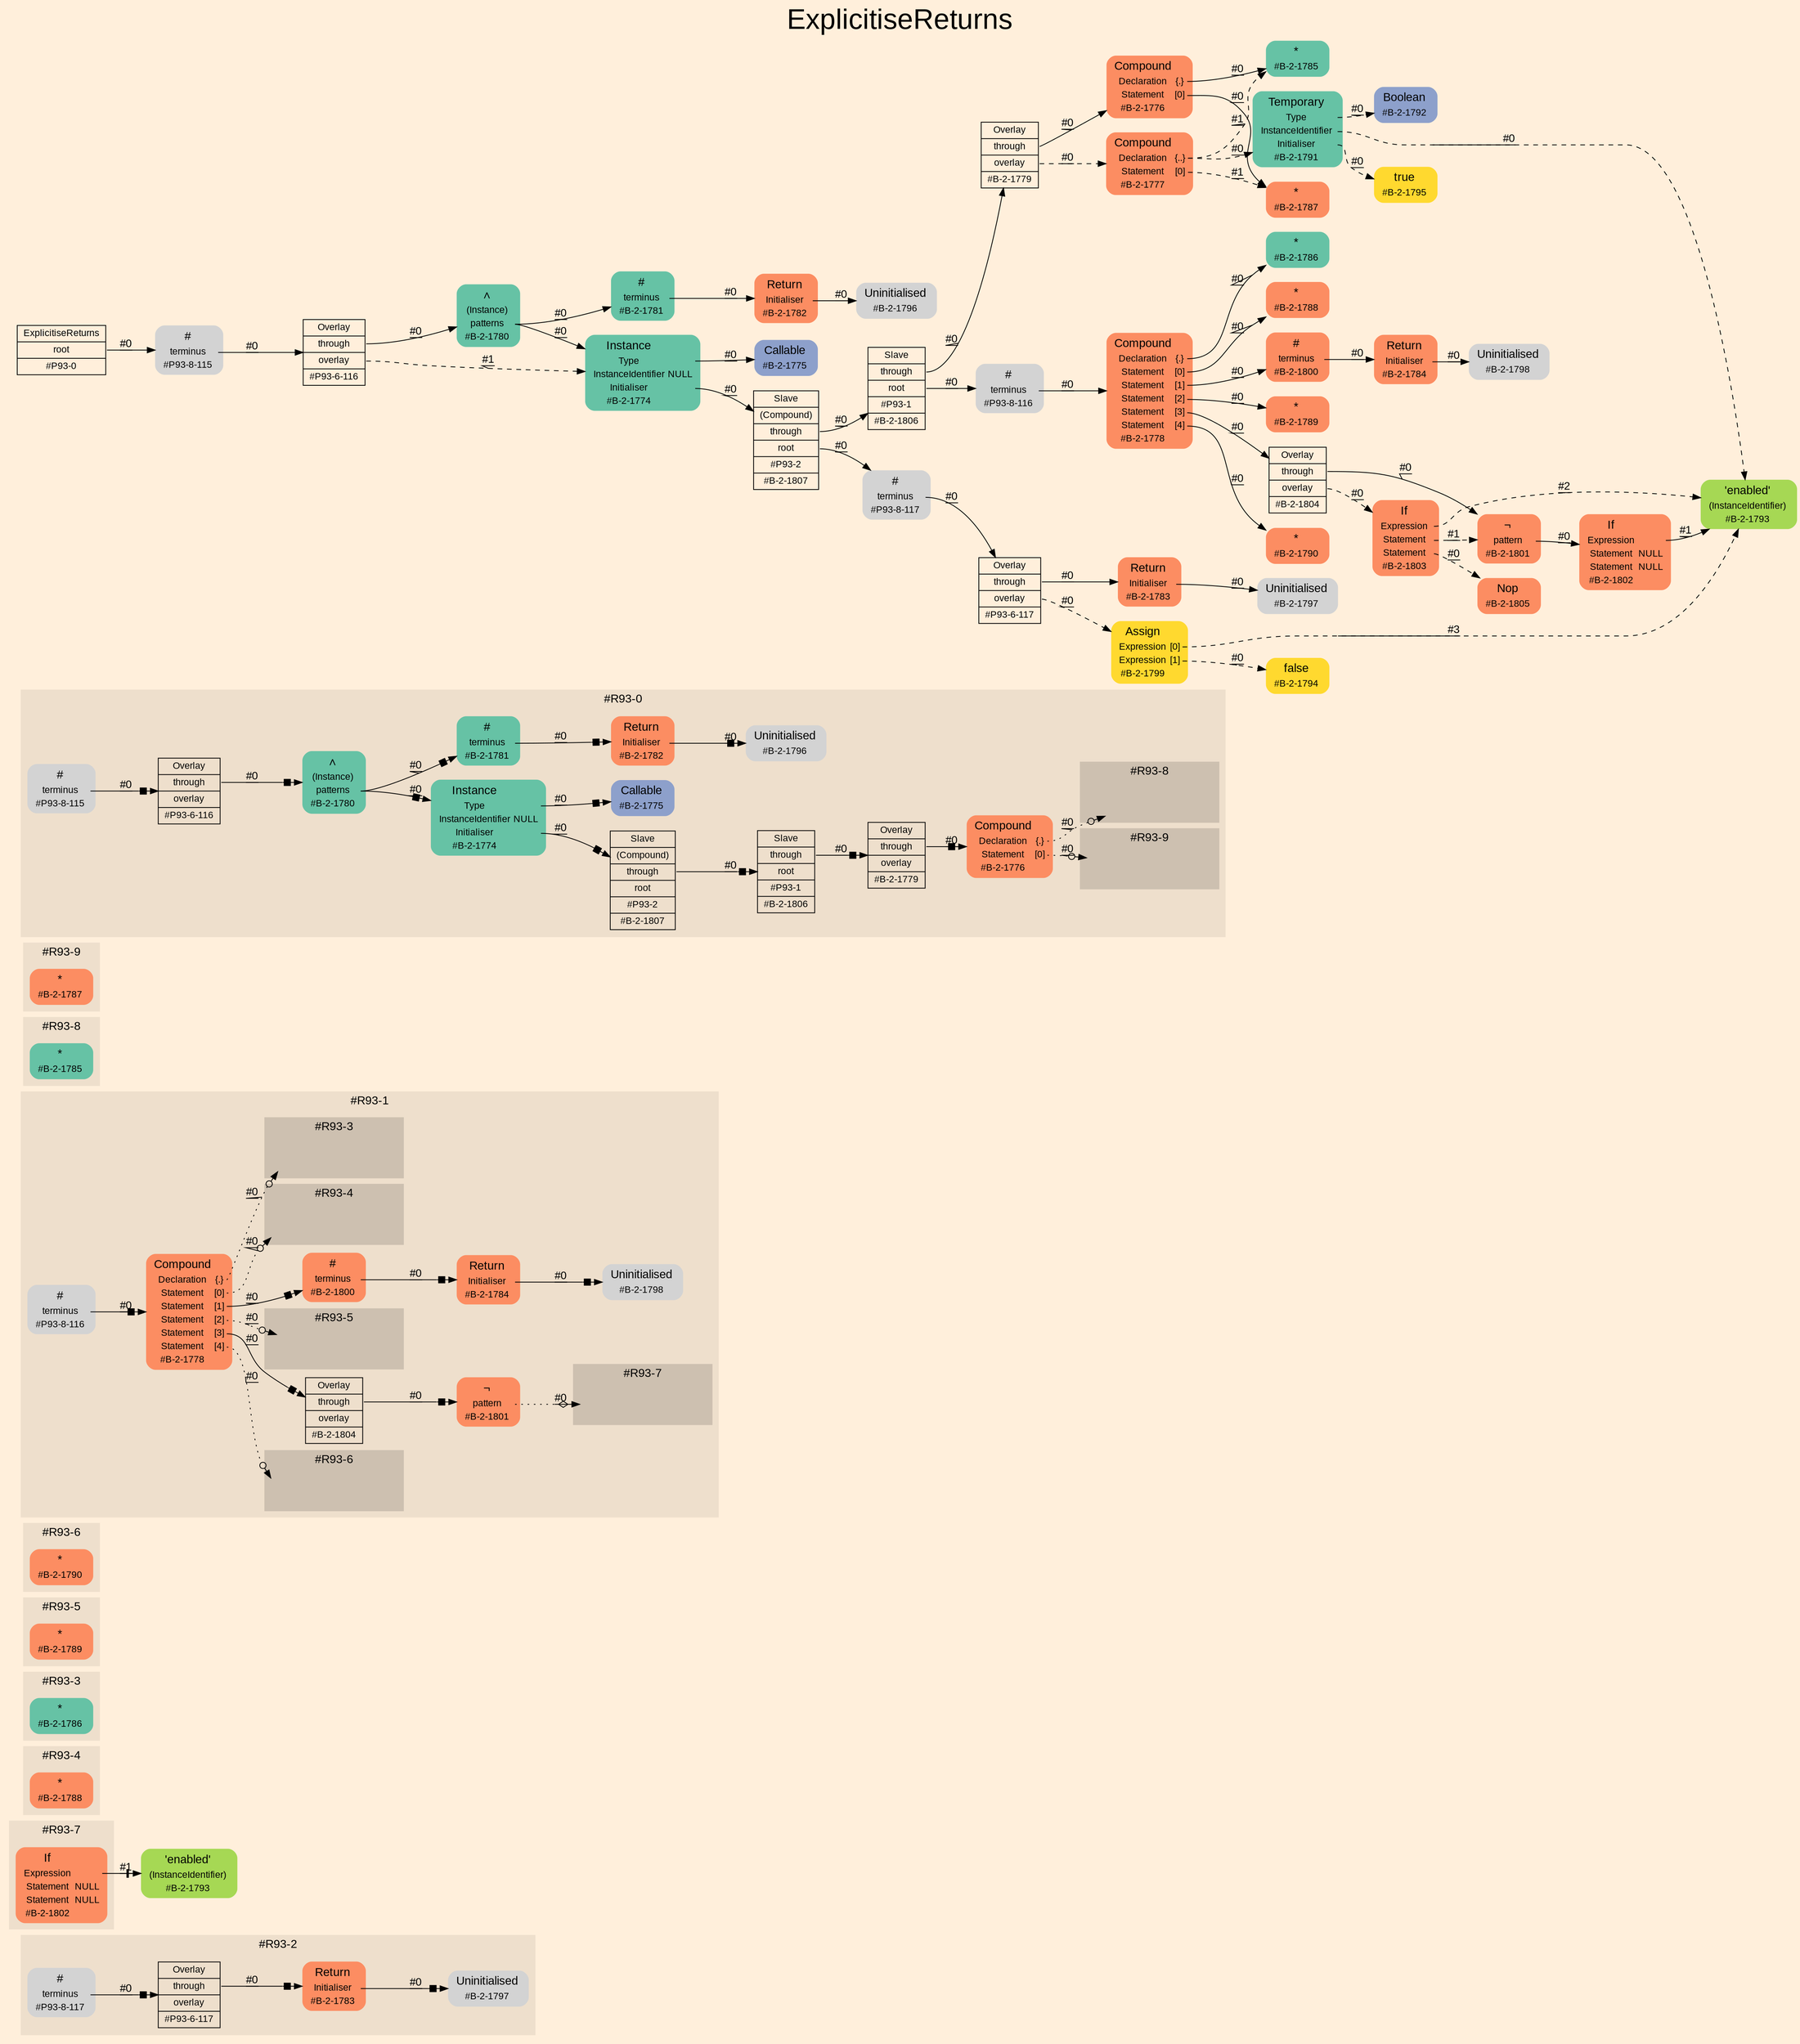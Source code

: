 digraph "ExplicitiseReturns" {
label = "ExplicitiseReturns"
labelloc = t
fontsize = "36"
graph [
    rankdir = "LR"
    ranksep = 0.3
    bgcolor = antiquewhite1
    color = black
    fontcolor = black
    fontname = "Arial"
];
node [
    fontname = "Arial"
];
edge [
    fontname = "Arial"
];

// -------------------- figure #R93-2 --------------------
subgraph "cluster#R93-2" {
    label = "#R93-2"
    style = "filled"
    color = antiquewhite2
    fontsize = "15"
    "#R93-2 / #B-2-1797" [
        shape = "plaintext"
        label = <<TABLE BORDER="0" CELLBORDER="0" CELLSPACING="0">
         <TR><TD><FONT POINT-SIZE="15.0">Uninitialised</FONT></TD><TD></TD></TR>
         <TR><TD>#B-2-1797</TD><TD PORT="port0"></TD></TR>
        </TABLE>>
        style = "rounded,filled"
        fontsize = "12"
    ];
    
    "#R93-2 / #B-2-1783" [
        shape = "plaintext"
        fillcolor = "/set28/2"
        label = <<TABLE BORDER="0" CELLBORDER="0" CELLSPACING="0">
         <TR><TD><FONT POINT-SIZE="15.0">Return</FONT></TD><TD></TD></TR>
         <TR><TD>Initialiser</TD><TD PORT="port0"></TD></TR>
         <TR><TD>#B-2-1783</TD><TD PORT="port1"></TD></TR>
        </TABLE>>
        style = "rounded,filled"
        fontsize = "12"
    ];
    
    "#R93-2 / #P93-8-117" [
        shape = "plaintext"
        label = <<TABLE BORDER="0" CELLBORDER="0" CELLSPACING="0">
         <TR><TD><FONT POINT-SIZE="15.0">#</FONT></TD><TD></TD></TR>
         <TR><TD>terminus</TD><TD PORT="port0"></TD></TR>
         <TR><TD>#P93-8-117</TD><TD PORT="port1"></TD></TR>
        </TABLE>>
        style = "rounded,filled"
        fontsize = "12"
    ];
    
    "#R93-2 / #P93-6-117" [
        shape = "record"
        fillcolor = antiquewhite2
        label = "<fixed> Overlay | <port0> through | <port1> overlay | <port2> #P93-6-117"
        style = "filled"
        fontsize = "12"
        color = black
        fontcolor = black
    ];
    
}


// -------------------- figure #R93-7 --------------------
"#R93-7 / #B-2-1793" [
    shape = "plaintext"
    fillcolor = "/set28/5"
    label = <<TABLE BORDER="0" CELLBORDER="0" CELLSPACING="0">
     <TR><TD><FONT POINT-SIZE="15.0">'enabled'</FONT></TD><TD></TD></TR>
     <TR><TD>(InstanceIdentifier)</TD><TD PORT="port0"></TD></TR>
     <TR><TD>#B-2-1793</TD><TD PORT="port1"></TD></TR>
    </TABLE>>
    style = "rounded,filled"
    fontsize = "12"
];

subgraph "cluster#R93-7" {
    label = "#R93-7"
    style = "filled"
    color = antiquewhite2
    fontsize = "15"
    "#R93-7 / #B-2-1802" [
        shape = "plaintext"
        fillcolor = "/set28/2"
        label = <<TABLE BORDER="0" CELLBORDER="0" CELLSPACING="0">
         <TR><TD><FONT POINT-SIZE="15.0">If</FONT></TD><TD></TD></TR>
         <TR><TD>Expression</TD><TD PORT="port0"></TD></TR>
         <TR><TD>Statement</TD><TD PORT="port1">NULL</TD></TR>
         <TR><TD>Statement</TD><TD PORT="port2">NULL</TD></TR>
         <TR><TD>#B-2-1802</TD><TD PORT="port3"></TD></TR>
        </TABLE>>
        style = "rounded,filled"
        fontsize = "12"
    ];
    
}


// -------------------- figure #R93-4 --------------------
subgraph "cluster#R93-4" {
    label = "#R93-4"
    style = "filled"
    color = antiquewhite2
    fontsize = "15"
    "#R93-4 / #B-2-1788" [
        shape = "plaintext"
        fillcolor = "/set28/2"
        label = <<TABLE BORDER="0" CELLBORDER="0" CELLSPACING="0">
         <TR><TD><FONT POINT-SIZE="15.0">*</FONT></TD><TD></TD></TR>
         <TR><TD>#B-2-1788</TD><TD PORT="port0"></TD></TR>
        </TABLE>>
        style = "rounded,filled"
        fontsize = "12"
    ];
    
}


// -------------------- figure #R93-3 --------------------
subgraph "cluster#R93-3" {
    label = "#R93-3"
    style = "filled"
    color = antiquewhite2
    fontsize = "15"
    "#R93-3 / #B-2-1786" [
        shape = "plaintext"
        fillcolor = "/set28/1"
        label = <<TABLE BORDER="0" CELLBORDER="0" CELLSPACING="0">
         <TR><TD><FONT POINT-SIZE="15.0">*</FONT></TD><TD></TD></TR>
         <TR><TD>#B-2-1786</TD><TD PORT="port0"></TD></TR>
        </TABLE>>
        style = "rounded,filled"
        fontsize = "12"
    ];
    
}


// -------------------- figure #R93-5 --------------------
subgraph "cluster#R93-5" {
    label = "#R93-5"
    style = "filled"
    color = antiquewhite2
    fontsize = "15"
    "#R93-5 / #B-2-1789" [
        shape = "plaintext"
        fillcolor = "/set28/2"
        label = <<TABLE BORDER="0" CELLBORDER="0" CELLSPACING="0">
         <TR><TD><FONT POINT-SIZE="15.0">*</FONT></TD><TD></TD></TR>
         <TR><TD>#B-2-1789</TD><TD PORT="port0"></TD></TR>
        </TABLE>>
        style = "rounded,filled"
        fontsize = "12"
    ];
    
}


// -------------------- figure #R93-6 --------------------
subgraph "cluster#R93-6" {
    label = "#R93-6"
    style = "filled"
    color = antiquewhite2
    fontsize = "15"
    "#R93-6 / #B-2-1790" [
        shape = "plaintext"
        fillcolor = "/set28/2"
        label = <<TABLE BORDER="0" CELLBORDER="0" CELLSPACING="0">
         <TR><TD><FONT POINT-SIZE="15.0">*</FONT></TD><TD></TD></TR>
         <TR><TD>#B-2-1790</TD><TD PORT="port0"></TD></TR>
        </TABLE>>
        style = "rounded,filled"
        fontsize = "12"
    ];
    
}


// -------------------- figure #R93-1 --------------------
subgraph "cluster#R93-1" {
    label = "#R93-1"
    style = "filled"
    color = antiquewhite2
    fontsize = "15"
    "#R93-1 / #B-2-1804" [
        shape = "record"
        fillcolor = antiquewhite2
        label = "<fixed> Overlay | <port0> through | <port1> overlay | <port2> #B-2-1804"
        style = "filled"
        fontsize = "12"
        color = black
        fontcolor = black
    ];
    
    "#R93-1 / #B-2-1778" [
        shape = "plaintext"
        fillcolor = "/set28/2"
        label = <<TABLE BORDER="0" CELLBORDER="0" CELLSPACING="0">
         <TR><TD><FONT POINT-SIZE="15.0">Compound</FONT></TD><TD></TD></TR>
         <TR><TD>Declaration</TD><TD PORT="port0">{.}</TD></TR>
         <TR><TD>Statement</TD><TD PORT="port1">[0]</TD></TR>
         <TR><TD>Statement</TD><TD PORT="port2">[1]</TD></TR>
         <TR><TD>Statement</TD><TD PORT="port3">[2]</TD></TR>
         <TR><TD>Statement</TD><TD PORT="port4">[3]</TD></TR>
         <TR><TD>Statement</TD><TD PORT="port5">[4]</TD></TR>
         <TR><TD>#B-2-1778</TD><TD PORT="port6"></TD></TR>
        </TABLE>>
        style = "rounded,filled"
        fontsize = "12"
    ];
    
    "#R93-1 / #B-2-1801" [
        shape = "plaintext"
        fillcolor = "/set28/2"
        label = <<TABLE BORDER="0" CELLBORDER="0" CELLSPACING="0">
         <TR><TD><FONT POINT-SIZE="15.0">¬</FONT></TD><TD></TD></TR>
         <TR><TD>pattern</TD><TD PORT="port0"></TD></TR>
         <TR><TD>#B-2-1801</TD><TD PORT="port1"></TD></TR>
        </TABLE>>
        style = "rounded,filled"
        fontsize = "12"
    ];
    
    "#R93-1 / #B-2-1784" [
        shape = "plaintext"
        fillcolor = "/set28/2"
        label = <<TABLE BORDER="0" CELLBORDER="0" CELLSPACING="0">
         <TR><TD><FONT POINT-SIZE="15.0">Return</FONT></TD><TD></TD></TR>
         <TR><TD>Initialiser</TD><TD PORT="port0"></TD></TR>
         <TR><TD>#B-2-1784</TD><TD PORT="port1"></TD></TR>
        </TABLE>>
        style = "rounded,filled"
        fontsize = "12"
    ];
    
    "#R93-1 / #P93-8-116" [
        shape = "plaintext"
        label = <<TABLE BORDER="0" CELLBORDER="0" CELLSPACING="0">
         <TR><TD><FONT POINT-SIZE="15.0">#</FONT></TD><TD></TD></TR>
         <TR><TD>terminus</TD><TD PORT="port0"></TD></TR>
         <TR><TD>#P93-8-116</TD><TD PORT="port1"></TD></TR>
        </TABLE>>
        style = "rounded,filled"
        fontsize = "12"
    ];
    
    "#R93-1 / #B-2-1800" [
        shape = "plaintext"
        fillcolor = "/set28/2"
        label = <<TABLE BORDER="0" CELLBORDER="0" CELLSPACING="0">
         <TR><TD><FONT POINT-SIZE="15.0">#</FONT></TD><TD></TD></TR>
         <TR><TD>terminus</TD><TD PORT="port0"></TD></TR>
         <TR><TD>#B-2-1800</TD><TD PORT="port1"></TD></TR>
        </TABLE>>
        style = "rounded,filled"
        fontsize = "12"
    ];
    
    "#R93-1 / #B-2-1798" [
        shape = "plaintext"
        label = <<TABLE BORDER="0" CELLBORDER="0" CELLSPACING="0">
         <TR><TD><FONT POINT-SIZE="15.0">Uninitialised</FONT></TD><TD></TD></TR>
         <TR><TD>#B-2-1798</TD><TD PORT="port0"></TD></TR>
        </TABLE>>
        style = "rounded,filled"
        fontsize = "12"
    ];
    
    subgraph "cluster#R93-1 / #R93-6" {
        label = "#R93-6"
        style = "filled"
        color = antiquewhite3
        fontsize = "15"
        "#R93-1 / #0 / #B-2-1790" [
            shape = "none"
            style = "invisible"
        ];
        
    }
    
    subgraph "cluster#R93-1 / #R93-5" {
        label = "#R93-5"
        style = "filled"
        color = antiquewhite3
        fontsize = "15"
        "#R93-1 / #0 / #B-2-1789" [
            shape = "none"
            style = "invisible"
        ];
        
    }
    
    subgraph "cluster#R93-1 / #R93-3" {
        label = "#R93-3"
        style = "filled"
        color = antiquewhite3
        fontsize = "15"
        "#R93-1 / #0 / #B-2-1786" [
            shape = "none"
            style = "invisible"
        ];
        
    }
    
    subgraph "cluster#R93-1 / #R93-4" {
        label = "#R93-4"
        style = "filled"
        color = antiquewhite3
        fontsize = "15"
        "#R93-1 / #0 / #B-2-1788" [
            shape = "none"
            style = "invisible"
        ];
        
    }
    
    subgraph "cluster#R93-1 / #R93-7" {
        label = "#R93-7"
        style = "filled"
        color = antiquewhite3
        fontsize = "15"
        "#R93-1 / #0 / #B-2-1802" [
            shape = "none"
            style = "invisible"
        ];
        
    }
    
}


// -------------------- figure #R93-8 --------------------
subgraph "cluster#R93-8" {
    label = "#R93-8"
    style = "filled"
    color = antiquewhite2
    fontsize = "15"
    "#R93-8 / #B-2-1785" [
        shape = "plaintext"
        fillcolor = "/set28/1"
        label = <<TABLE BORDER="0" CELLBORDER="0" CELLSPACING="0">
         <TR><TD><FONT POINT-SIZE="15.0">*</FONT></TD><TD></TD></TR>
         <TR><TD>#B-2-1785</TD><TD PORT="port0"></TD></TR>
        </TABLE>>
        style = "rounded,filled"
        fontsize = "12"
    ];
    
}


// -------------------- figure #R93-9 --------------------
subgraph "cluster#R93-9" {
    label = "#R93-9"
    style = "filled"
    color = antiquewhite2
    fontsize = "15"
    "#R93-9 / #B-2-1787" [
        shape = "plaintext"
        fillcolor = "/set28/2"
        label = <<TABLE BORDER="0" CELLBORDER="0" CELLSPACING="0">
         <TR><TD><FONT POINT-SIZE="15.0">*</FONT></TD><TD></TD></TR>
         <TR><TD>#B-2-1787</TD><TD PORT="port0"></TD></TR>
        </TABLE>>
        style = "rounded,filled"
        fontsize = "12"
    ];
    
}


// -------------------- figure #R93-0 --------------------
subgraph "cluster#R93-0" {
    label = "#R93-0"
    style = "filled"
    color = antiquewhite2
    fontsize = "15"
    "#R93-0 / #B-2-1774" [
        shape = "plaintext"
        fillcolor = "/set28/1"
        label = <<TABLE BORDER="0" CELLBORDER="0" CELLSPACING="0">
         <TR><TD><FONT POINT-SIZE="15.0">Instance</FONT></TD><TD></TD></TR>
         <TR><TD>Type</TD><TD PORT="port0"></TD></TR>
         <TR><TD>InstanceIdentifier</TD><TD PORT="port1">NULL</TD></TR>
         <TR><TD>Initialiser</TD><TD PORT="port2"></TD></TR>
         <TR><TD>#B-2-1774</TD><TD PORT="port3"></TD></TR>
        </TABLE>>
        style = "rounded,filled"
        fontsize = "12"
    ];
    
    "#R93-0 / #B-2-1775" [
        shape = "plaintext"
        fillcolor = "/set28/3"
        label = <<TABLE BORDER="0" CELLBORDER="0" CELLSPACING="0">
         <TR><TD><FONT POINT-SIZE="15.0">Callable</FONT></TD><TD></TD></TR>
         <TR><TD>#B-2-1775</TD><TD PORT="port0"></TD></TR>
        </TABLE>>
        style = "rounded,filled"
        fontsize = "12"
    ];
    
    "#R93-0 / #B-2-1796" [
        shape = "plaintext"
        label = <<TABLE BORDER="0" CELLBORDER="0" CELLSPACING="0">
         <TR><TD><FONT POINT-SIZE="15.0">Uninitialised</FONT></TD><TD></TD></TR>
         <TR><TD>#B-2-1796</TD><TD PORT="port0"></TD></TR>
        </TABLE>>
        style = "rounded,filled"
        fontsize = "12"
    ];
    
    "#R93-0 / #P93-8-115" [
        shape = "plaintext"
        label = <<TABLE BORDER="0" CELLBORDER="0" CELLSPACING="0">
         <TR><TD><FONT POINT-SIZE="15.0">#</FONT></TD><TD></TD></TR>
         <TR><TD>terminus</TD><TD PORT="port0"></TD></TR>
         <TR><TD>#P93-8-115</TD><TD PORT="port1"></TD></TR>
        </TABLE>>
        style = "rounded,filled"
        fontsize = "12"
    ];
    
    "#R93-0 / #B-2-1776" [
        shape = "plaintext"
        fillcolor = "/set28/2"
        label = <<TABLE BORDER="0" CELLBORDER="0" CELLSPACING="0">
         <TR><TD><FONT POINT-SIZE="15.0">Compound</FONT></TD><TD></TD></TR>
         <TR><TD>Declaration</TD><TD PORT="port0">{.}</TD></TR>
         <TR><TD>Statement</TD><TD PORT="port1">[0]</TD></TR>
         <TR><TD>#B-2-1776</TD><TD PORT="port2"></TD></TR>
        </TABLE>>
        style = "rounded,filled"
        fontsize = "12"
    ];
    
    "#R93-0 / #P93-6-116" [
        shape = "record"
        fillcolor = antiquewhite2
        label = "<fixed> Overlay | <port0> through | <port1> overlay | <port2> #P93-6-116"
        style = "filled"
        fontsize = "12"
        color = black
        fontcolor = black
    ];
    
    "#R93-0 / #B-2-1807" [
        shape = "record"
        fillcolor = antiquewhite2
        label = "<fixed> Slave | <port0> (Compound) | <port1> through | <port2> root | <port3> #P93-2 | <port4> #B-2-1807"
        style = "filled"
        fontsize = "12"
        color = black
        fontcolor = black
    ];
    
    "#R93-0 / #B-2-1780" [
        shape = "plaintext"
        fillcolor = "/set28/1"
        label = <<TABLE BORDER="0" CELLBORDER="0" CELLSPACING="0">
         <TR><TD><FONT POINT-SIZE="15.0">∧</FONT></TD><TD></TD></TR>
         <TR><TD>(Instance)</TD><TD PORT="port0"></TD></TR>
         <TR><TD>patterns</TD><TD PORT="port1"></TD></TR>
         <TR><TD>#B-2-1780</TD><TD PORT="port2"></TD></TR>
        </TABLE>>
        style = "rounded,filled"
        fontsize = "12"
    ];
    
    "#R93-0 / #B-2-1779" [
        shape = "record"
        fillcolor = antiquewhite2
        label = "<fixed> Overlay | <port0> through | <port1> overlay | <port2> #B-2-1779"
        style = "filled"
        fontsize = "12"
        color = black
        fontcolor = black
    ];
    
    "#R93-0 / #B-2-1781" [
        shape = "plaintext"
        fillcolor = "/set28/1"
        label = <<TABLE BORDER="0" CELLBORDER="0" CELLSPACING="0">
         <TR><TD><FONT POINT-SIZE="15.0">#</FONT></TD><TD></TD></TR>
         <TR><TD>terminus</TD><TD PORT="port0"></TD></TR>
         <TR><TD>#B-2-1781</TD><TD PORT="port1"></TD></TR>
        </TABLE>>
        style = "rounded,filled"
        fontsize = "12"
    ];
    
    "#R93-0 / #B-2-1806" [
        shape = "record"
        fillcolor = antiquewhite2
        label = "<fixed> Slave | <port0> through | <port1> root | <port2> #P93-1 | <port3> #B-2-1806"
        style = "filled"
        fontsize = "12"
        color = black
        fontcolor = black
    ];
    
    "#R93-0 / #B-2-1782" [
        shape = "plaintext"
        fillcolor = "/set28/2"
        label = <<TABLE BORDER="0" CELLBORDER="0" CELLSPACING="0">
         <TR><TD><FONT POINT-SIZE="15.0">Return</FONT></TD><TD></TD></TR>
         <TR><TD>Initialiser</TD><TD PORT="port0"></TD></TR>
         <TR><TD>#B-2-1782</TD><TD PORT="port1"></TD></TR>
        </TABLE>>
        style = "rounded,filled"
        fontsize = "12"
    ];
    
    subgraph "cluster#R93-0 / #R93-9" {
        label = "#R93-9"
        style = "filled"
        color = antiquewhite3
        fontsize = "15"
        "#R93-0 / #0 / #B-2-1787" [
            shape = "none"
            style = "invisible"
        ];
        
    }
    
    subgraph "cluster#R93-0 / #R93-8" {
        label = "#R93-8"
        style = "filled"
        color = antiquewhite3
        fontsize = "15"
        "#R93-0 / #0 / #B-2-1785" [
            shape = "none"
            style = "invisible"
        ];
        
    }
    
}


// -------------------- transformation figure --------------------
"CR#P93-0" [
    shape = "record"
    fillcolor = antiquewhite1
    label = "<fixed> ExplicitiseReturns | <port0> root | <port1> #P93-0"
    style = "filled"
    fontsize = "12"
    color = black
    fontcolor = black
];

"#P93-8-115" [
    shape = "plaintext"
    label = <<TABLE BORDER="0" CELLBORDER="0" CELLSPACING="0">
     <TR><TD><FONT POINT-SIZE="15.0">#</FONT></TD><TD></TD></TR>
     <TR><TD>terminus</TD><TD PORT="port0"></TD></TR>
     <TR><TD>#P93-8-115</TD><TD PORT="port1"></TD></TR>
    </TABLE>>
    style = "rounded,filled"
    fontsize = "12"
];

"#P93-6-116" [
    shape = "record"
    fillcolor = antiquewhite1
    label = "<fixed> Overlay | <port0> through | <port1> overlay | <port2> #P93-6-116"
    style = "filled"
    fontsize = "12"
    color = black
    fontcolor = black
];

"#B-2-1780" [
    shape = "plaintext"
    fillcolor = "/set28/1"
    label = <<TABLE BORDER="0" CELLBORDER="0" CELLSPACING="0">
     <TR><TD><FONT POINT-SIZE="15.0">∧</FONT></TD><TD></TD></TR>
     <TR><TD>(Instance)</TD><TD PORT="port0"></TD></TR>
     <TR><TD>patterns</TD><TD PORT="port1"></TD></TR>
     <TR><TD>#B-2-1780</TD><TD PORT="port2"></TD></TR>
    </TABLE>>
    style = "rounded,filled"
    fontsize = "12"
];

"#B-2-1774" [
    shape = "plaintext"
    fillcolor = "/set28/1"
    label = <<TABLE BORDER="0" CELLBORDER="0" CELLSPACING="0">
     <TR><TD><FONT POINT-SIZE="15.0">Instance</FONT></TD><TD></TD></TR>
     <TR><TD>Type</TD><TD PORT="port0"></TD></TR>
     <TR><TD>InstanceIdentifier</TD><TD PORT="port1">NULL</TD></TR>
     <TR><TD>Initialiser</TD><TD PORT="port2"></TD></TR>
     <TR><TD>#B-2-1774</TD><TD PORT="port3"></TD></TR>
    </TABLE>>
    style = "rounded,filled"
    fontsize = "12"
];

"#B-2-1775" [
    shape = "plaintext"
    fillcolor = "/set28/3"
    label = <<TABLE BORDER="0" CELLBORDER="0" CELLSPACING="0">
     <TR><TD><FONT POINT-SIZE="15.0">Callable</FONT></TD><TD></TD></TR>
     <TR><TD>#B-2-1775</TD><TD PORT="port0"></TD></TR>
    </TABLE>>
    style = "rounded,filled"
    fontsize = "12"
];

"#B-2-1807" [
    shape = "record"
    fillcolor = antiquewhite1
    label = "<fixed> Slave | <port0> (Compound) | <port1> through | <port2> root | <port3> #P93-2 | <port4> #B-2-1807"
    style = "filled"
    fontsize = "12"
    color = black
    fontcolor = black
];

"#B-2-1806" [
    shape = "record"
    fillcolor = antiquewhite1
    label = "<fixed> Slave | <port0> through | <port1> root | <port2> #P93-1 | <port3> #B-2-1806"
    style = "filled"
    fontsize = "12"
    color = black
    fontcolor = black
];

"#B-2-1779" [
    shape = "record"
    fillcolor = antiquewhite1
    label = "<fixed> Overlay | <port0> through | <port1> overlay | <port2> #B-2-1779"
    style = "filled"
    fontsize = "12"
    color = black
    fontcolor = black
];

"#B-2-1776" [
    shape = "plaintext"
    fillcolor = "/set28/2"
    label = <<TABLE BORDER="0" CELLBORDER="0" CELLSPACING="0">
     <TR><TD><FONT POINT-SIZE="15.0">Compound</FONT></TD><TD></TD></TR>
     <TR><TD>Declaration</TD><TD PORT="port0">{.}</TD></TR>
     <TR><TD>Statement</TD><TD PORT="port1">[0]</TD></TR>
     <TR><TD>#B-2-1776</TD><TD PORT="port2"></TD></TR>
    </TABLE>>
    style = "rounded,filled"
    fontsize = "12"
];

"#B-2-1785" [
    shape = "plaintext"
    fillcolor = "/set28/1"
    label = <<TABLE BORDER="0" CELLBORDER="0" CELLSPACING="0">
     <TR><TD><FONT POINT-SIZE="15.0">*</FONT></TD><TD></TD></TR>
     <TR><TD>#B-2-1785</TD><TD PORT="port0"></TD></TR>
    </TABLE>>
    style = "rounded,filled"
    fontsize = "12"
];

"#B-2-1787" [
    shape = "plaintext"
    fillcolor = "/set28/2"
    label = <<TABLE BORDER="0" CELLBORDER="0" CELLSPACING="0">
     <TR><TD><FONT POINT-SIZE="15.0">*</FONT></TD><TD></TD></TR>
     <TR><TD>#B-2-1787</TD><TD PORT="port0"></TD></TR>
    </TABLE>>
    style = "rounded,filled"
    fontsize = "12"
];

"#B-2-1777" [
    shape = "plaintext"
    fillcolor = "/set28/2"
    label = <<TABLE BORDER="0" CELLBORDER="0" CELLSPACING="0">
     <TR><TD><FONT POINT-SIZE="15.0">Compound</FONT></TD><TD></TD></TR>
     <TR><TD>Declaration</TD><TD PORT="port0">{..}</TD></TR>
     <TR><TD>Statement</TD><TD PORT="port1">[0]</TD></TR>
     <TR><TD>#B-2-1777</TD><TD PORT="port2"></TD></TR>
    </TABLE>>
    style = "rounded,filled"
    fontsize = "12"
];

"#B-2-1791" [
    shape = "plaintext"
    fillcolor = "/set28/1"
    label = <<TABLE BORDER="0" CELLBORDER="0" CELLSPACING="0">
     <TR><TD><FONT POINT-SIZE="15.0">Temporary</FONT></TD><TD></TD></TR>
     <TR><TD>Type</TD><TD PORT="port0"></TD></TR>
     <TR><TD>InstanceIdentifier</TD><TD PORT="port1"></TD></TR>
     <TR><TD>Initialiser</TD><TD PORT="port2"></TD></TR>
     <TR><TD>#B-2-1791</TD><TD PORT="port3"></TD></TR>
    </TABLE>>
    style = "rounded,filled"
    fontsize = "12"
];

"#B-2-1792" [
    shape = "plaintext"
    fillcolor = "/set28/3"
    label = <<TABLE BORDER="0" CELLBORDER="0" CELLSPACING="0">
     <TR><TD><FONT POINT-SIZE="15.0">Boolean</FONT></TD><TD></TD></TR>
     <TR><TD>#B-2-1792</TD><TD PORT="port0"></TD></TR>
    </TABLE>>
    style = "rounded,filled"
    fontsize = "12"
];

"#B-2-1793" [
    shape = "plaintext"
    fillcolor = "/set28/5"
    label = <<TABLE BORDER="0" CELLBORDER="0" CELLSPACING="0">
     <TR><TD><FONT POINT-SIZE="15.0">'enabled'</FONT></TD><TD></TD></TR>
     <TR><TD>(InstanceIdentifier)</TD><TD PORT="port0"></TD></TR>
     <TR><TD>#B-2-1793</TD><TD PORT="port1"></TD></TR>
    </TABLE>>
    style = "rounded,filled"
    fontsize = "12"
];

"#B-2-1795" [
    shape = "plaintext"
    fillcolor = "/set28/6"
    label = <<TABLE BORDER="0" CELLBORDER="0" CELLSPACING="0">
     <TR><TD><FONT POINT-SIZE="15.0">true</FONT></TD><TD></TD></TR>
     <TR><TD>#B-2-1795</TD><TD PORT="port0"></TD></TR>
    </TABLE>>
    style = "rounded,filled"
    fontsize = "12"
];

"#P93-8-116" [
    shape = "plaintext"
    label = <<TABLE BORDER="0" CELLBORDER="0" CELLSPACING="0">
     <TR><TD><FONT POINT-SIZE="15.0">#</FONT></TD><TD></TD></TR>
     <TR><TD>terminus</TD><TD PORT="port0"></TD></TR>
     <TR><TD>#P93-8-116</TD><TD PORT="port1"></TD></TR>
    </TABLE>>
    style = "rounded,filled"
    fontsize = "12"
];

"#B-2-1778" [
    shape = "plaintext"
    fillcolor = "/set28/2"
    label = <<TABLE BORDER="0" CELLBORDER="0" CELLSPACING="0">
     <TR><TD><FONT POINT-SIZE="15.0">Compound</FONT></TD><TD></TD></TR>
     <TR><TD>Declaration</TD><TD PORT="port0">{.}</TD></TR>
     <TR><TD>Statement</TD><TD PORT="port1">[0]</TD></TR>
     <TR><TD>Statement</TD><TD PORT="port2">[1]</TD></TR>
     <TR><TD>Statement</TD><TD PORT="port3">[2]</TD></TR>
     <TR><TD>Statement</TD><TD PORT="port4">[3]</TD></TR>
     <TR><TD>Statement</TD><TD PORT="port5">[4]</TD></TR>
     <TR><TD>#B-2-1778</TD><TD PORT="port6"></TD></TR>
    </TABLE>>
    style = "rounded,filled"
    fontsize = "12"
];

"#B-2-1786" [
    shape = "plaintext"
    fillcolor = "/set28/1"
    label = <<TABLE BORDER="0" CELLBORDER="0" CELLSPACING="0">
     <TR><TD><FONT POINT-SIZE="15.0">*</FONT></TD><TD></TD></TR>
     <TR><TD>#B-2-1786</TD><TD PORT="port0"></TD></TR>
    </TABLE>>
    style = "rounded,filled"
    fontsize = "12"
];

"#B-2-1788" [
    shape = "plaintext"
    fillcolor = "/set28/2"
    label = <<TABLE BORDER="0" CELLBORDER="0" CELLSPACING="0">
     <TR><TD><FONT POINT-SIZE="15.0">*</FONT></TD><TD></TD></TR>
     <TR><TD>#B-2-1788</TD><TD PORT="port0"></TD></TR>
    </TABLE>>
    style = "rounded,filled"
    fontsize = "12"
];

"#B-2-1800" [
    shape = "plaintext"
    fillcolor = "/set28/2"
    label = <<TABLE BORDER="0" CELLBORDER="0" CELLSPACING="0">
     <TR><TD><FONT POINT-SIZE="15.0">#</FONT></TD><TD></TD></TR>
     <TR><TD>terminus</TD><TD PORT="port0"></TD></TR>
     <TR><TD>#B-2-1800</TD><TD PORT="port1"></TD></TR>
    </TABLE>>
    style = "rounded,filled"
    fontsize = "12"
];

"#B-2-1784" [
    shape = "plaintext"
    fillcolor = "/set28/2"
    label = <<TABLE BORDER="0" CELLBORDER="0" CELLSPACING="0">
     <TR><TD><FONT POINT-SIZE="15.0">Return</FONT></TD><TD></TD></TR>
     <TR><TD>Initialiser</TD><TD PORT="port0"></TD></TR>
     <TR><TD>#B-2-1784</TD><TD PORT="port1"></TD></TR>
    </TABLE>>
    style = "rounded,filled"
    fontsize = "12"
];

"#B-2-1798" [
    shape = "plaintext"
    label = <<TABLE BORDER="0" CELLBORDER="0" CELLSPACING="0">
     <TR><TD><FONT POINT-SIZE="15.0">Uninitialised</FONT></TD><TD></TD></TR>
     <TR><TD>#B-2-1798</TD><TD PORT="port0"></TD></TR>
    </TABLE>>
    style = "rounded,filled"
    fontsize = "12"
];

"#B-2-1789" [
    shape = "plaintext"
    fillcolor = "/set28/2"
    label = <<TABLE BORDER="0" CELLBORDER="0" CELLSPACING="0">
     <TR><TD><FONT POINT-SIZE="15.0">*</FONT></TD><TD></TD></TR>
     <TR><TD>#B-2-1789</TD><TD PORT="port0"></TD></TR>
    </TABLE>>
    style = "rounded,filled"
    fontsize = "12"
];

"#B-2-1804" [
    shape = "record"
    fillcolor = antiquewhite1
    label = "<fixed> Overlay | <port0> through | <port1> overlay | <port2> #B-2-1804"
    style = "filled"
    fontsize = "12"
    color = black
    fontcolor = black
];

"#B-2-1801" [
    shape = "plaintext"
    fillcolor = "/set28/2"
    label = <<TABLE BORDER="0" CELLBORDER="0" CELLSPACING="0">
     <TR><TD><FONT POINT-SIZE="15.0">¬</FONT></TD><TD></TD></TR>
     <TR><TD>pattern</TD><TD PORT="port0"></TD></TR>
     <TR><TD>#B-2-1801</TD><TD PORT="port1"></TD></TR>
    </TABLE>>
    style = "rounded,filled"
    fontsize = "12"
];

"#B-2-1802" [
    shape = "plaintext"
    fillcolor = "/set28/2"
    label = <<TABLE BORDER="0" CELLBORDER="0" CELLSPACING="0">
     <TR><TD><FONT POINT-SIZE="15.0">If</FONT></TD><TD></TD></TR>
     <TR><TD>Expression</TD><TD PORT="port0"></TD></TR>
     <TR><TD>Statement</TD><TD PORT="port1">NULL</TD></TR>
     <TR><TD>Statement</TD><TD PORT="port2">NULL</TD></TR>
     <TR><TD>#B-2-1802</TD><TD PORT="port3"></TD></TR>
    </TABLE>>
    style = "rounded,filled"
    fontsize = "12"
];

"#B-2-1803" [
    shape = "plaintext"
    fillcolor = "/set28/2"
    label = <<TABLE BORDER="0" CELLBORDER="0" CELLSPACING="0">
     <TR><TD><FONT POINT-SIZE="15.0">If</FONT></TD><TD></TD></TR>
     <TR><TD>Expression</TD><TD PORT="port0"></TD></TR>
     <TR><TD>Statement</TD><TD PORT="port1"></TD></TR>
     <TR><TD>Statement</TD><TD PORT="port2"></TD></TR>
     <TR><TD>#B-2-1803</TD><TD PORT="port3"></TD></TR>
    </TABLE>>
    style = "rounded,filled"
    fontsize = "12"
];

"#B-2-1805" [
    shape = "plaintext"
    fillcolor = "/set28/2"
    label = <<TABLE BORDER="0" CELLBORDER="0" CELLSPACING="0">
     <TR><TD><FONT POINT-SIZE="15.0">Nop</FONT></TD><TD></TD></TR>
     <TR><TD>#B-2-1805</TD><TD PORT="port0"></TD></TR>
    </TABLE>>
    style = "rounded,filled"
    fontsize = "12"
];

"#B-2-1790" [
    shape = "plaintext"
    fillcolor = "/set28/2"
    label = <<TABLE BORDER="0" CELLBORDER="0" CELLSPACING="0">
     <TR><TD><FONT POINT-SIZE="15.0">*</FONT></TD><TD></TD></TR>
     <TR><TD>#B-2-1790</TD><TD PORT="port0"></TD></TR>
    </TABLE>>
    style = "rounded,filled"
    fontsize = "12"
];

"#P93-8-117" [
    shape = "plaintext"
    label = <<TABLE BORDER="0" CELLBORDER="0" CELLSPACING="0">
     <TR><TD><FONT POINT-SIZE="15.0">#</FONT></TD><TD></TD></TR>
     <TR><TD>terminus</TD><TD PORT="port0"></TD></TR>
     <TR><TD>#P93-8-117</TD><TD PORT="port1"></TD></TR>
    </TABLE>>
    style = "rounded,filled"
    fontsize = "12"
];

"#P93-6-117" [
    shape = "record"
    fillcolor = antiquewhite1
    label = "<fixed> Overlay | <port0> through | <port1> overlay | <port2> #P93-6-117"
    style = "filled"
    fontsize = "12"
    color = black
    fontcolor = black
];

"#B-2-1783" [
    shape = "plaintext"
    fillcolor = "/set28/2"
    label = <<TABLE BORDER="0" CELLBORDER="0" CELLSPACING="0">
     <TR><TD><FONT POINT-SIZE="15.0">Return</FONT></TD><TD></TD></TR>
     <TR><TD>Initialiser</TD><TD PORT="port0"></TD></TR>
     <TR><TD>#B-2-1783</TD><TD PORT="port1"></TD></TR>
    </TABLE>>
    style = "rounded,filled"
    fontsize = "12"
];

"#B-2-1797" [
    shape = "plaintext"
    label = <<TABLE BORDER="0" CELLBORDER="0" CELLSPACING="0">
     <TR><TD><FONT POINT-SIZE="15.0">Uninitialised</FONT></TD><TD></TD></TR>
     <TR><TD>#B-2-1797</TD><TD PORT="port0"></TD></TR>
    </TABLE>>
    style = "rounded,filled"
    fontsize = "12"
];

"#B-2-1799" [
    shape = "plaintext"
    fillcolor = "/set28/6"
    label = <<TABLE BORDER="0" CELLBORDER="0" CELLSPACING="0">
     <TR><TD><FONT POINT-SIZE="15.0">Assign</FONT></TD><TD></TD></TR>
     <TR><TD>Expression</TD><TD PORT="port0">[0]</TD></TR>
     <TR><TD>Expression</TD><TD PORT="port1">[1]</TD></TR>
     <TR><TD>#B-2-1799</TD><TD PORT="port2"></TD></TR>
    </TABLE>>
    style = "rounded,filled"
    fontsize = "12"
];

"#B-2-1794" [
    shape = "plaintext"
    fillcolor = "/set28/6"
    label = <<TABLE BORDER="0" CELLBORDER="0" CELLSPACING="0">
     <TR><TD><FONT POINT-SIZE="15.0">false</FONT></TD><TD></TD></TR>
     <TR><TD>#B-2-1794</TD><TD PORT="port0"></TD></TR>
    </TABLE>>
    style = "rounded,filled"
    fontsize = "12"
];

"#B-2-1781" [
    shape = "plaintext"
    fillcolor = "/set28/1"
    label = <<TABLE BORDER="0" CELLBORDER="0" CELLSPACING="0">
     <TR><TD><FONT POINT-SIZE="15.0">#</FONT></TD><TD></TD></TR>
     <TR><TD>terminus</TD><TD PORT="port0"></TD></TR>
     <TR><TD>#B-2-1781</TD><TD PORT="port1"></TD></TR>
    </TABLE>>
    style = "rounded,filled"
    fontsize = "12"
];

"#B-2-1782" [
    shape = "plaintext"
    fillcolor = "/set28/2"
    label = <<TABLE BORDER="0" CELLBORDER="0" CELLSPACING="0">
     <TR><TD><FONT POINT-SIZE="15.0">Return</FONT></TD><TD></TD></TR>
     <TR><TD>Initialiser</TD><TD PORT="port0"></TD></TR>
     <TR><TD>#B-2-1782</TD><TD PORT="port1"></TD></TR>
    </TABLE>>
    style = "rounded,filled"
    fontsize = "12"
];

"#B-2-1796" [
    shape = "plaintext"
    label = <<TABLE BORDER="0" CELLBORDER="0" CELLSPACING="0">
     <TR><TD><FONT POINT-SIZE="15.0">Uninitialised</FONT></TD><TD></TD></TR>
     <TR><TD>#B-2-1796</TD><TD PORT="port0"></TD></TR>
    </TABLE>>
    style = "rounded,filled"
    fontsize = "12"
];


// -------------------- links --------------------
// links for block CR#P93-0
"CR#P93-0":port0 -> "#P93-8-115" [
    style="solid"
    label = "#0"
    decorate = true
    color = black
    fontcolor = black
];

// links for block #P93-8-115
"#P93-8-115":port0 -> "#P93-6-116" [
    style="solid"
    label = "#0"
    decorate = true
    color = black
    fontcolor = black
];

// links for block #P93-6-116
"#P93-6-116":port0 -> "#B-2-1780" [
    style="solid"
    label = "#0"
    decorate = true
    color = black
    fontcolor = black
];

"#P93-6-116":port1 -> "#B-2-1774" [
    style="dashed"
    label = "#1"
    decorate = true
    color = black
    fontcolor = black
];

// links for block #B-2-1780
"#B-2-1780":port1 -> "#B-2-1774" [
    style="solid"
    label = "#0"
    decorate = true
    color = black
    fontcolor = black
];

"#B-2-1780":port1 -> "#B-2-1781" [
    style="solid"
    label = "#0"
    decorate = true
    color = black
    fontcolor = black
];

// links for block #B-2-1774
"#B-2-1774":port0 -> "#B-2-1775" [
    style="solid"
    label = "#0"
    decorate = true
    color = black
    fontcolor = black
];

"#B-2-1774":port2 -> "#B-2-1807" [
    style="solid"
    label = "#0"
    decorate = true
    color = black
    fontcolor = black
];

// links for block #B-2-1775
// links for block #B-2-1807
"#B-2-1807":port1 -> "#B-2-1806" [
    style="solid"
    label = "#0"
    decorate = true
    color = black
    fontcolor = black
];

"#B-2-1807":port2 -> "#P93-8-117" [
    style="solid"
    label = "#0"
    decorate = true
    color = black
    fontcolor = black
];

// links for block #B-2-1806
"#B-2-1806":port0 -> "#B-2-1779" [
    style="solid"
    label = "#0"
    decorate = true
    color = black
    fontcolor = black
];

"#B-2-1806":port1 -> "#P93-8-116" [
    style="solid"
    label = "#0"
    decorate = true
    color = black
    fontcolor = black
];

// links for block #B-2-1779
"#B-2-1779":port0 -> "#B-2-1776" [
    style="solid"
    label = "#0"
    decorate = true
    color = black
    fontcolor = black
];

"#B-2-1779":port1 -> "#B-2-1777" [
    style="dashed"
    label = "#0"
    decorate = true
    color = black
    fontcolor = black
];

// links for block #B-2-1776
"#B-2-1776":port0 -> "#B-2-1785" [
    style="solid"
    label = "#0"
    decorate = true
    color = black
    fontcolor = black
];

"#B-2-1776":port1 -> "#B-2-1787" [
    style="solid"
    label = "#0"
    decorate = true
    color = black
    fontcolor = black
];

// links for block #B-2-1785
// links for block #B-2-1787
// links for block #B-2-1777
"#B-2-1777":port0 -> "#B-2-1785" [
    style="dashed"
    label = "#1"
    decorate = true
    color = black
    fontcolor = black
];

"#B-2-1777":port0 -> "#B-2-1791" [
    style="dashed"
    label = "#0"
    decorate = true
    color = black
    fontcolor = black
];

"#B-2-1777":port1 -> "#B-2-1787" [
    style="dashed"
    label = "#1"
    decorate = true
    color = black
    fontcolor = black
];

// links for block #B-2-1791
"#B-2-1791":port0 -> "#B-2-1792" [
    style="dashed"
    label = "#0"
    decorate = true
    color = black
    fontcolor = black
];

"#B-2-1791":port1 -> "#B-2-1793" [
    style="dashed"
    label = "#0"
    decorate = true
    color = black
    fontcolor = black
];

"#B-2-1791":port2 -> "#B-2-1795" [
    style="dashed"
    label = "#0"
    decorate = true
    color = black
    fontcolor = black
];

// links for block #B-2-1792
// links for block #B-2-1793
// links for block #B-2-1795
// links for block #P93-8-116
"#P93-8-116":port0 -> "#B-2-1778" [
    style="solid"
    label = "#0"
    decorate = true
    color = black
    fontcolor = black
];

// links for block #B-2-1778
"#B-2-1778":port0 -> "#B-2-1786" [
    style="solid"
    label = "#0"
    decorate = true
    color = black
    fontcolor = black
];

"#B-2-1778":port1 -> "#B-2-1788" [
    style="solid"
    label = "#0"
    decorate = true
    color = black
    fontcolor = black
];

"#B-2-1778":port2 -> "#B-2-1800" [
    style="solid"
    label = "#0"
    decorate = true
    color = black
    fontcolor = black
];

"#B-2-1778":port3 -> "#B-2-1789" [
    style="solid"
    label = "#0"
    decorate = true
    color = black
    fontcolor = black
];

"#B-2-1778":port4 -> "#B-2-1804" [
    style="solid"
    label = "#0"
    decorate = true
    color = black
    fontcolor = black
];

"#B-2-1778":port5 -> "#B-2-1790" [
    style="solid"
    label = "#0"
    decorate = true
    color = black
    fontcolor = black
];

// links for block #B-2-1786
// links for block #B-2-1788
// links for block #B-2-1800
"#B-2-1800":port0 -> "#B-2-1784" [
    style="solid"
    label = "#0"
    decorate = true
    color = black
    fontcolor = black
];

// links for block #B-2-1784
"#B-2-1784":port0 -> "#B-2-1798" [
    style="solid"
    label = "#0"
    decorate = true
    color = black
    fontcolor = black
];

// links for block #B-2-1798
// links for block #B-2-1789
// links for block #B-2-1804
"#B-2-1804":port0 -> "#B-2-1801" [
    style="solid"
    label = "#0"
    decorate = true
    color = black
    fontcolor = black
];

"#B-2-1804":port1 -> "#B-2-1803" [
    style="dashed"
    label = "#0"
    decorate = true
    color = black
    fontcolor = black
];

// links for block #B-2-1801
"#B-2-1801":port0 -> "#B-2-1802" [
    style="solid"
    label = "#0"
    decorate = true
    color = black
    fontcolor = black
];

// links for block #B-2-1802
"#B-2-1802":port0 -> "#B-2-1793" [
    style="solid"
    label = "#1"
    decorate = true
    color = black
    fontcolor = black
];

// links for block #B-2-1803
"#B-2-1803":port0 -> "#B-2-1793" [
    style="dashed"
    label = "#2"
    decorate = true
    color = black
    fontcolor = black
];

"#B-2-1803":port1 -> "#B-2-1801" [
    style="dashed"
    label = "#1"
    decorate = true
    color = black
    fontcolor = black
];

"#B-2-1803":port2 -> "#B-2-1805" [
    style="dashed"
    label = "#0"
    decorate = true
    color = black
    fontcolor = black
];

// links for block #B-2-1805
// links for block #B-2-1790
// links for block #P93-8-117
"#P93-8-117":port0 -> "#P93-6-117" [
    style="solid"
    label = "#0"
    decorate = true
    color = black
    fontcolor = black
];

// links for block #P93-6-117
"#P93-6-117":port0 -> "#B-2-1783" [
    style="solid"
    label = "#0"
    decorate = true
    color = black
    fontcolor = black
];

"#P93-6-117":port1 -> "#B-2-1799" [
    style="dashed"
    label = "#0"
    decorate = true
    color = black
    fontcolor = black
];

// links for block #B-2-1783
"#B-2-1783":port0 -> "#B-2-1797" [
    style="solid"
    label = "#0"
    decorate = true
    color = black
    fontcolor = black
];

// links for block #B-2-1797
// links for block #B-2-1799
"#B-2-1799":port0 -> "#B-2-1793" [
    style="dashed"
    label = "#3"
    decorate = true
    color = black
    fontcolor = black
];

"#B-2-1799":port1 -> "#B-2-1794" [
    style="dashed"
    label = "#0"
    decorate = true
    color = black
    fontcolor = black
];

// links for block #B-2-1794
// links for block #B-2-1781
"#B-2-1781":port0 -> "#B-2-1782" [
    style="solid"
    label = "#0"
    decorate = true
    color = black
    fontcolor = black
];

// links for block #B-2-1782
"#B-2-1782":port0 -> "#B-2-1796" [
    style="solid"
    label = "#0"
    decorate = true
    color = black
    fontcolor = black
];

// links for block #B-2-1796
// links for block #R93-0 / #B-2-1774
"#R93-0 / #B-2-1774":port0 -> "#R93-0 / #B-2-1775" [
    style="solid"
    arrowhead="normalnonebox"
    label = "#0"
    decorate = true
    color = black
    fontcolor = black
];

"#R93-0 / #B-2-1774":port2 -> "#R93-0 / #B-2-1807" [
    style="solid"
    arrowhead="normalnonebox"
    label = "#0"
    decorate = true
    color = black
    fontcolor = black
];

// links for block #R93-0 / #B-2-1775
// links for block #R93-0 / #B-2-1796
// links for block #R93-0 / #P93-8-115
"#R93-0 / #P93-8-115":port0 -> "#R93-0 / #P93-6-116" [
    style="solid"
    arrowhead="normalnonebox"
    label = "#0"
    decorate = true
    color = black
    fontcolor = black
];

// links for block #R93-0 / #B-2-1776
"#R93-0 / #B-2-1776":port0 -> "#R93-0 / #0 / #B-2-1785" [
    style="dotted"
    arrowhead="normalnoneodot"
    label = "#0"
    decorate = true
    color = black
    fontcolor = black
];

"#R93-0 / #B-2-1776":port1 -> "#R93-0 / #0 / #B-2-1787" [
    style="dotted"
    arrowhead="normalnoneodot"
    label = "#0"
    decorate = true
    color = black
    fontcolor = black
];

// links for block #R93-0 / #P93-6-116
"#R93-0 / #P93-6-116":port0 -> "#R93-0 / #B-2-1780" [
    style="solid"
    arrowhead="normalnonebox"
    label = "#0"
    decorate = true
    color = black
    fontcolor = black
];

// links for block #R93-0 / #B-2-1807
"#R93-0 / #B-2-1807":port1 -> "#R93-0 / #B-2-1806" [
    style="solid"
    arrowhead="normalnonebox"
    label = "#0"
    decorate = true
    color = black
    fontcolor = black
];

// links for block #R93-0 / #B-2-1780
"#R93-0 / #B-2-1780":port1 -> "#R93-0 / #B-2-1774" [
    style="solid"
    arrowhead="normalnonebox"
    label = "#0"
    decorate = true
    color = black
    fontcolor = black
];

"#R93-0 / #B-2-1780":port1 -> "#R93-0 / #B-2-1781" [
    style="solid"
    arrowhead="normalnonebox"
    label = "#0"
    decorate = true
    color = black
    fontcolor = black
];

// links for block #R93-0 / #B-2-1779
"#R93-0 / #B-2-1779":port0 -> "#R93-0 / #B-2-1776" [
    style="solid"
    arrowhead="normalnonebox"
    label = "#0"
    decorate = true
    color = black
    fontcolor = black
];

// links for block #R93-0 / #B-2-1781
"#R93-0 / #B-2-1781":port0 -> "#R93-0 / #B-2-1782" [
    style="solid"
    arrowhead="normalnonebox"
    label = "#0"
    decorate = true
    color = black
    fontcolor = black
];

// links for block #R93-0 / #B-2-1806
"#R93-0 / #B-2-1806":port0 -> "#R93-0 / #B-2-1779" [
    style="solid"
    arrowhead="normalnonebox"
    label = "#0"
    decorate = true
    color = black
    fontcolor = black
];

// links for block #R93-0 / #B-2-1782
"#R93-0 / #B-2-1782":port0 -> "#R93-0 / #B-2-1796" [
    style="solid"
    arrowhead="normalnonebox"
    label = "#0"
    decorate = true
    color = black
    fontcolor = black
];

// links for block #R93-0 / #0 / #B-2-1787
// links for block #R93-0 / #0 / #B-2-1785
// links for block #R93-9 / #B-2-1787
// links for block #R93-8 / #B-2-1785
// links for block #R93-1 / #B-2-1804
"#R93-1 / #B-2-1804":port0 -> "#R93-1 / #B-2-1801" [
    style="solid"
    arrowhead="normalnonebox"
    label = "#0"
    decorate = true
    color = black
    fontcolor = black
];

// links for block #R93-1 / #B-2-1778
"#R93-1 / #B-2-1778":port0 -> "#R93-1 / #0 / #B-2-1786" [
    style="dotted"
    arrowhead="normalnoneodot"
    label = "#0"
    decorate = true
    color = black
    fontcolor = black
];

"#R93-1 / #B-2-1778":port1 -> "#R93-1 / #0 / #B-2-1788" [
    style="dotted"
    arrowhead="normalnoneodot"
    label = "#0"
    decorate = true
    color = black
    fontcolor = black
];

"#R93-1 / #B-2-1778":port2 -> "#R93-1 / #B-2-1800" [
    style="solid"
    arrowhead="normalnonebox"
    label = "#0"
    decorate = true
    color = black
    fontcolor = black
];

"#R93-1 / #B-2-1778":port3 -> "#R93-1 / #0 / #B-2-1789" [
    style="dotted"
    arrowhead="normalnoneodot"
    label = "#0"
    decorate = true
    color = black
    fontcolor = black
];

"#R93-1 / #B-2-1778":port4 -> "#R93-1 / #B-2-1804" [
    style="solid"
    arrowhead="normalnonebox"
    label = "#0"
    decorate = true
    color = black
    fontcolor = black
];

"#R93-1 / #B-2-1778":port5 -> "#R93-1 / #0 / #B-2-1790" [
    style="dotted"
    arrowhead="normalnoneodot"
    label = "#0"
    decorate = true
    color = black
    fontcolor = black
];

// links for block #R93-1 / #B-2-1801
"#R93-1 / #B-2-1801":port0 -> "#R93-1 / #0 / #B-2-1802" [
    style="dotted"
    arrowhead="normalnoneodiamond"
    label = "#0"
    decorate = true
    color = black
    fontcolor = black
];

// links for block #R93-1 / #B-2-1784
"#R93-1 / #B-2-1784":port0 -> "#R93-1 / #B-2-1798" [
    style="solid"
    arrowhead="normalnonebox"
    label = "#0"
    decorate = true
    color = black
    fontcolor = black
];

// links for block #R93-1 / #P93-8-116
"#R93-1 / #P93-8-116":port0 -> "#R93-1 / #B-2-1778" [
    style="solid"
    arrowhead="normalnonebox"
    label = "#0"
    decorate = true
    color = black
    fontcolor = black
];

// links for block #R93-1 / #B-2-1800
"#R93-1 / #B-2-1800":port0 -> "#R93-1 / #B-2-1784" [
    style="solid"
    arrowhead="normalnonebox"
    label = "#0"
    decorate = true
    color = black
    fontcolor = black
];

// links for block #R93-1 / #B-2-1798
// links for block #R93-1 / #0 / #B-2-1790
// links for block #R93-1 / #0 / #B-2-1789
// links for block #R93-1 / #0 / #B-2-1786
// links for block #R93-1 / #0 / #B-2-1788
// links for block #R93-1 / #0 / #B-2-1802
// links for block #R93-6 / #B-2-1790
// links for block #R93-5 / #B-2-1789
// links for block #R93-3 / #B-2-1786
// links for block #R93-4 / #B-2-1788
// links for block #R93-7 / #B-2-1793
// links for block #R93-7 / #B-2-1802
"#R93-7 / #B-2-1802":port0 -> "#R93-7 / #B-2-1793" [
    style="solid"
    arrowhead="normalnonetee"
    label = "#1"
    decorate = true
    color = black
    fontcolor = black
];

// links for block #R93-2 / #B-2-1797
// links for block #R93-2 / #B-2-1783
"#R93-2 / #B-2-1783":port0 -> "#R93-2 / #B-2-1797" [
    style="solid"
    arrowhead="normalnonebox"
    label = "#0"
    decorate = true
    color = black
    fontcolor = black
];

// links for block #R93-2 / #P93-8-117
"#R93-2 / #P93-8-117":port0 -> "#R93-2 / #P93-6-117" [
    style="solid"
    arrowhead="normalnonebox"
    label = "#0"
    decorate = true
    color = black
    fontcolor = black
];

// links for block #R93-2 / #P93-6-117
"#R93-2 / #P93-6-117":port0 -> "#R93-2 / #B-2-1783" [
    style="solid"
    arrowhead="normalnonebox"
    label = "#0"
    decorate = true
    color = black
    fontcolor = black
];

}
